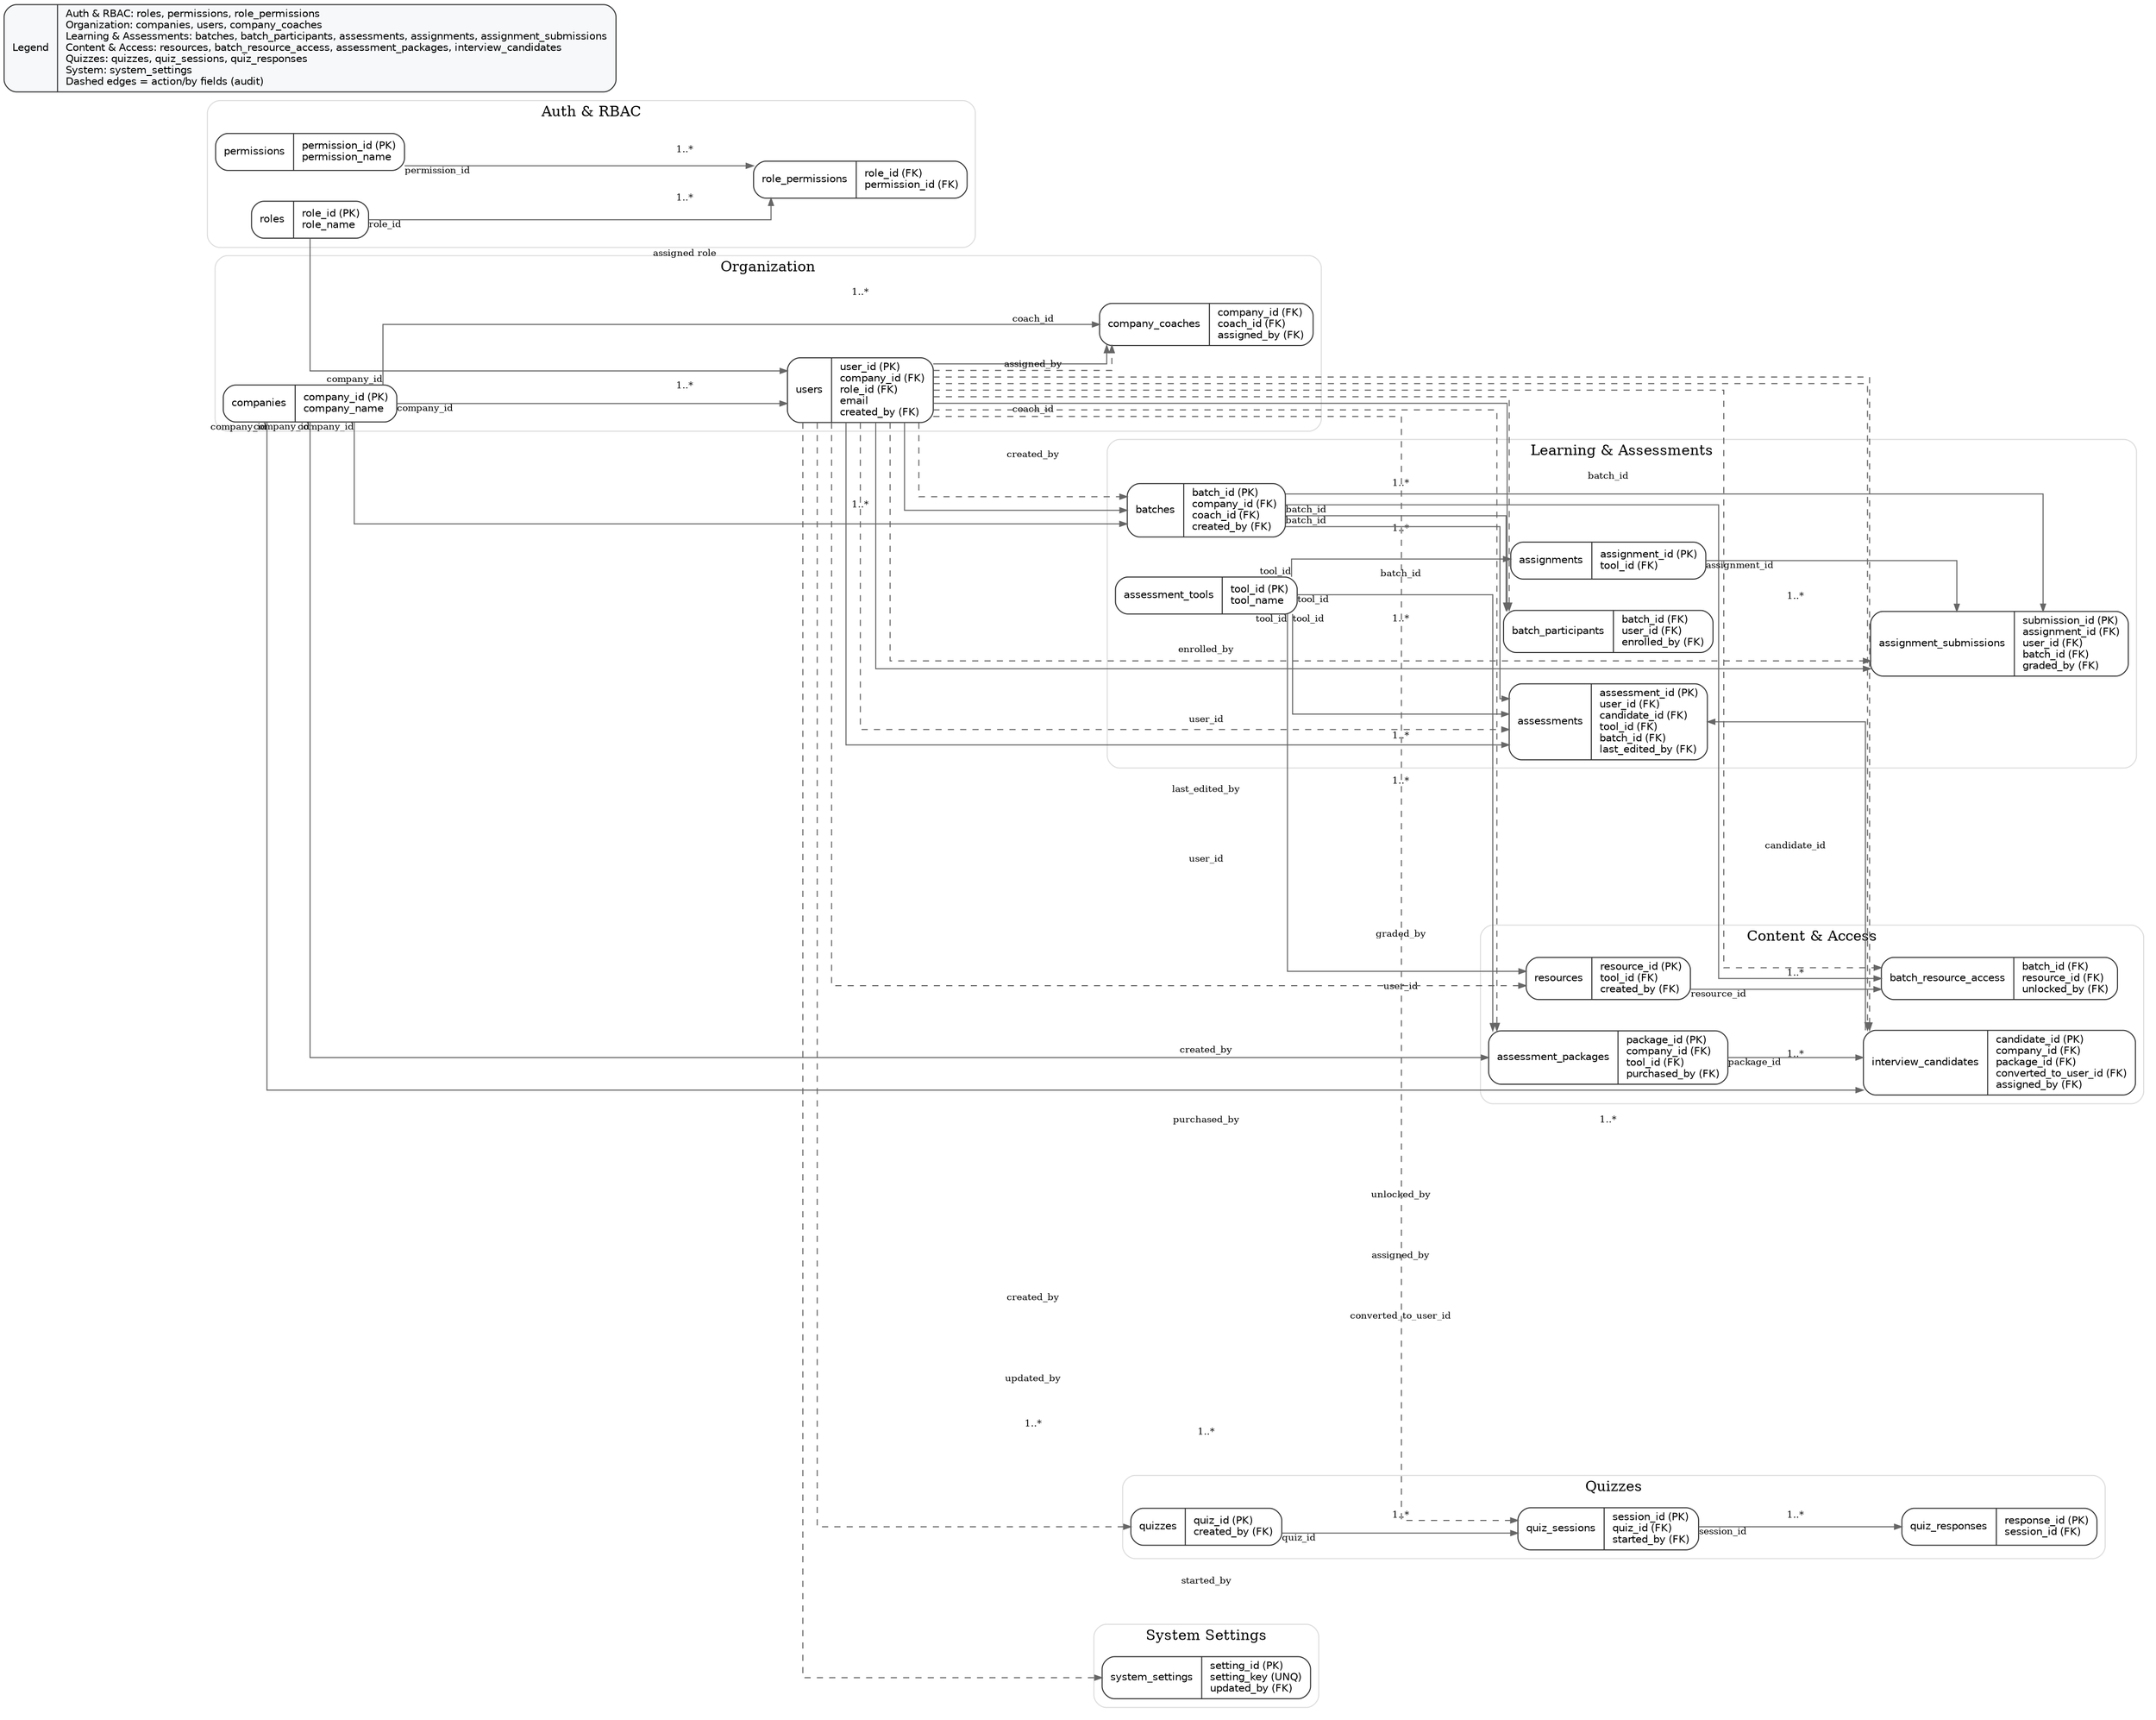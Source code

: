 digraph ERD {
  graph [rankdir=LR, splines=ortho, overlap=false, nodesep=0.4, ranksep=1.0, bgcolor="white"];
  node [shape=record, style="rounded,filled", fillcolor="#ffffff", color="#333333", fontname="Helvetica", fontsize=10];
  edge [color="#666666", arrowsize=0.7];

  subgraph cluster_auth {
    label="Auth & RBAC"; color="#dddddd"; style=rounded;
    roles [label="{roles|role_id (PK)\lrole_name\l}"];
    permissions [label="{permissions|permission_id (PK)\lpermission_name\l}"];
    role_permissions [label="{role_permissions|role_id (FK)\lpermission_id (FK)\l}"];
  }

  subgraph cluster_company {
    label="Organization"; color="#dddddd"; style=rounded;
    companies [label="{companies|company_id (PK)\lcompany_name\l}"];
    users [label="{users|user_id (PK)\lcompany_id (FK)\lrole_id (FK)\lemail\lcreated_by (FK)\l}"];
    company_coaches [label="{company_coaches|company_id (FK)\lcoach_id (FK)\lassigned_by (FK)\l}"];
  }

  subgraph cluster_learning {
    label="Learning & Assessments"; color="#dddddd"; style=rounded;
    batches [label="{batches|batch_id (PK)\lcompany_id (FK)\lcoach_id (FK)\lcreated_by (FK)\l}"];
    batch_participants [label="{batch_participants|batch_id (FK)\luser_id (FK)\lenrolled_by (FK)\l}"];
    assessment_tools [label="{assessment_tools|tool_id (PK)\ltool_name\l}"];
    assessments [label="{assessments|assessment_id (PK)\luser_id (FK)\lcandidate_id (FK)\ltool_id (FK)\lbatch_id (FK)\llast_edited_by (FK)\l}"];
    assignments [label="{assignments|assignment_id (PK)\ltool_id (FK)\l}"];
    assignment_submissions [label="{assignment_submissions|submission_id (PK)\lassignment_id (FK)\luser_id (FK)\lbatch_id (FK)\lgraded_by (FK)\l}"];
  }

  subgraph cluster_content {
    label="Content & Access"; color="#dddddd"; style=rounded;
    resources [label="{resources|resource_id (PK)\ltool_id (FK)\lcreated_by (FK)\l}"];
    batch_resource_access [label="{batch_resource_access|batch_id (FK)\lresource_id (FK)\lunlocked_by (FK)\l}"];
    assessment_packages [label="{assessment_packages|package_id (PK)\lcompany_id (FK)\ltool_id (FK)\lpurchased_by (FK)\l}"];
    interview_candidates [label="{interview_candidates|candidate_id (PK)\lcompany_id (FK)\lpackage_id (FK)\lconverted_to_user_id (FK)\lassigned_by (FK)\l}"];
  }

  subgraph cluster_quiz {
    label="Quizzes"; color="#dddddd"; style=rounded;
    quizzes [label="{quizzes|quiz_id (PK)\lcreated_by (FK)\l}"];
    quiz_sessions [label="{quiz_sessions|session_id (PK)\lquiz_id (FK)\lstarted_by (FK)\l}"];
    quiz_responses [label="{quiz_responses|response_id (PK)\lsession_id (FK)\l}"];
  }

  subgraph cluster_system {
    label="System Settings"; color="#dddddd"; style=rounded;
    system_settings [label="{system_settings|setting_id (PK)\lsetting_key (UNQ)\lupdated_by (FK)\l}"];
  }

  // Relationships
  roles -> role_permissions [label="1..*", taillabel="role_id", fontsize=9];
  permissions -> role_permissions [label="1..*", taillabel="permission_id", fontsize=9];
  roles -> users [label="assigned role", fontsize=9];

  companies -> users [label="1..*", taillabel="company_id", fontsize=9];

  companies -> company_coaches [label="1..*", taillabel="company_id", fontsize=9];
  users -> company_coaches [label="coach_id", fontsize=9];
  users -> company_coaches [label="assigned_by", style=dashed, fontsize=9];

  companies -> batches [label="1..*", taillabel="company_id", fontsize=9];
  users -> batches [label="coach_id", fontsize=9];
  users -> batches [label="created_by", style=dashed, fontsize=9];

  batches -> batch_participants [label="1..*", taillabel="batch_id", fontsize=9];
  users -> batch_participants [label="user_id", fontsize=9];
  users -> batch_participants [label="enrolled_by", style=dashed, fontsize=9];

  assessment_tools -> assessments [label="1..*", taillabel="tool_id", fontsize=9];
  users -> assessments [label="user_id", fontsize=9];
  interview_candidates -> assessments [label="candidate_id", fontsize=9];
  batches -> assessments [label="batch_id", fontsize=9];
  users -> assessments [label="last_edited_by", style=dashed, fontsize=9];

  assessment_tools -> assignments [label="1..*", taillabel="tool_id", fontsize=9];
  assignments -> assignment_submissions [label="1..*", taillabel="assignment_id", fontsize=9];
  users -> assignment_submissions [label="user_id", fontsize=9];
  batches -> assignment_submissions [label="batch_id", fontsize=9];
  users -> assignment_submissions [label="graded_by", style=dashed, fontsize=9];

  assessment_tools -> resources [label="1..*", taillabel="tool_id", fontsize=9];
  users -> resources [label="created_by", style=dashed, fontsize=9];

  batches -> batch_resource_access [label="1..*", taillabel="batch_id", fontsize=9];
  resources -> batch_resource_access [label="1..*", taillabel="resource_id", fontsize=9];
  users -> batch_resource_access [label="unlocked_by", style=dashed, fontsize=9];

  assessment_tools -> assessment_packages [label="1..*", taillabel="tool_id", fontsize=9];
  companies -> assessment_packages [label="1..*", taillabel="company_id", fontsize=9];
  users -> assessment_packages [label="purchased_by", style=dashed, fontsize=9];
  assessment_packages -> interview_candidates [label="1..*", taillabel="package_id", fontsize=9];
  companies -> interview_candidates [label="1..*", taillabel="company_id", fontsize=9];
  users -> interview_candidates [label="assigned_by", style=dashed, fontsize=9];
  users -> interview_candidates [label="converted_to_user_id", style=dashed, fontsize=9];

  users -> quizzes [label="created_by", style=dashed, fontsize=9];
  quizzes -> quiz_sessions [label="1..*", taillabel="quiz_id", fontsize=9];
  users -> quiz_sessions [label="started_by", style=dashed, fontsize=9];
  quiz_sessions -> quiz_responses [label="1..*", taillabel="session_id", fontsize=9];

  users -> system_settings [label="updated_by", style=dashed, fontsize=9];

  // Legend
  legend [shape=record, fillcolor="#f6f8fa", label="{Legend|Auth & RBAC: roles, permissions, role_permissions\lOrganization: companies, users, company_coaches\lLearning & Assessments: batches, batch_participants, assessments, assignments, assignment_submissions\lContent & Access: resources, batch_resource_access, assessment_packages, interview_candidates\lQuizzes: quizzes, quiz_sessions, quiz_responses\lSystem: system_settings\lDashed edges = action/by fields (audit)\l}"];
}